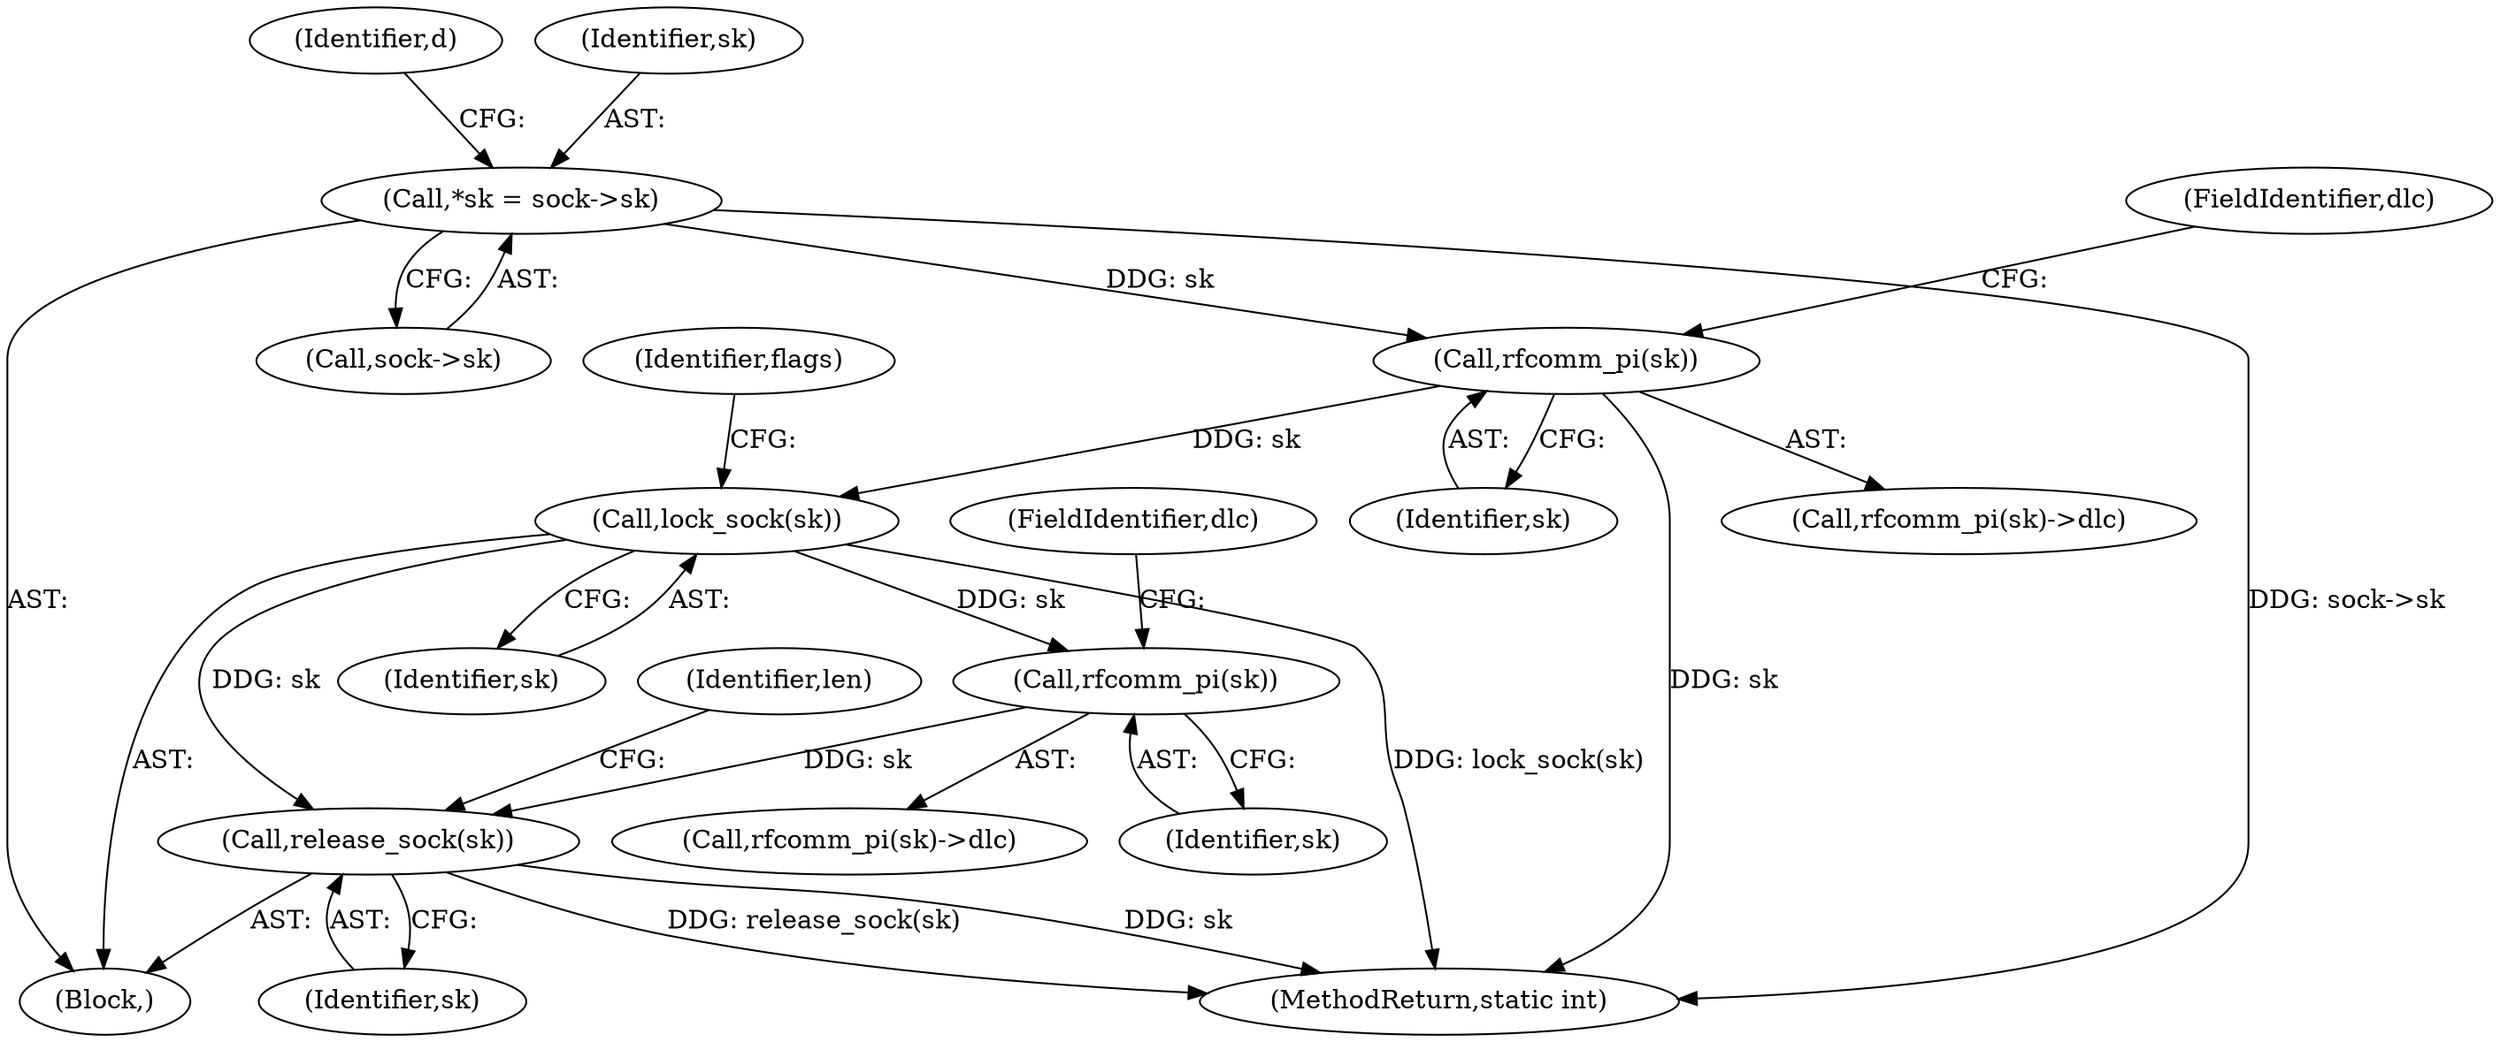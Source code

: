 digraph "0_linux_e11e0455c0d7d3d62276a0c55d9dfbc16779d691@pointer" {
"1000146" [label="(Call,lock_sock(sk))"];
"1000117" [label="(Call,rfcomm_pi(sk))"];
"1000108" [label="(Call,*sk = sock->sk)"];
"1000177" [label="(Call,rfcomm_pi(sk))"];
"1000180" [label="(Call,release_sock(sk))"];
"1000176" [label="(Call,rfcomm_pi(sk)->dlc)"];
"1000177" [label="(Call,rfcomm_pi(sk))"];
"1000180" [label="(Call,release_sock(sk))"];
"1000146" [label="(Call,lock_sock(sk))"];
"1000184" [label="(MethodReturn,static int)"];
"1000179" [label="(FieldIdentifier,dlc)"];
"1000117" [label="(Call,rfcomm_pi(sk))"];
"1000119" [label="(FieldIdentifier,dlc)"];
"1000152" [label="(Identifier,flags)"];
"1000181" [label="(Identifier,sk)"];
"1000183" [label="(Identifier,len)"];
"1000110" [label="(Call,sock->sk)"];
"1000147" [label="(Identifier,sk)"];
"1000108" [label="(Call,*sk = sock->sk)"];
"1000115" [label="(Identifier,d)"];
"1000109" [label="(Identifier,sk)"];
"1000116" [label="(Call,rfcomm_pi(sk)->dlc)"];
"1000106" [label="(Block,)"];
"1000118" [label="(Identifier,sk)"];
"1000178" [label="(Identifier,sk)"];
"1000146" -> "1000106"  [label="AST: "];
"1000146" -> "1000147"  [label="CFG: "];
"1000147" -> "1000146"  [label="AST: "];
"1000152" -> "1000146"  [label="CFG: "];
"1000146" -> "1000184"  [label="DDG: lock_sock(sk)"];
"1000117" -> "1000146"  [label="DDG: sk"];
"1000146" -> "1000177"  [label="DDG: sk"];
"1000146" -> "1000180"  [label="DDG: sk"];
"1000117" -> "1000116"  [label="AST: "];
"1000117" -> "1000118"  [label="CFG: "];
"1000118" -> "1000117"  [label="AST: "];
"1000119" -> "1000117"  [label="CFG: "];
"1000117" -> "1000184"  [label="DDG: sk"];
"1000108" -> "1000117"  [label="DDG: sk"];
"1000108" -> "1000106"  [label="AST: "];
"1000108" -> "1000110"  [label="CFG: "];
"1000109" -> "1000108"  [label="AST: "];
"1000110" -> "1000108"  [label="AST: "];
"1000115" -> "1000108"  [label="CFG: "];
"1000108" -> "1000184"  [label="DDG: sock->sk"];
"1000177" -> "1000176"  [label="AST: "];
"1000177" -> "1000178"  [label="CFG: "];
"1000178" -> "1000177"  [label="AST: "];
"1000179" -> "1000177"  [label="CFG: "];
"1000177" -> "1000180"  [label="DDG: sk"];
"1000180" -> "1000106"  [label="AST: "];
"1000180" -> "1000181"  [label="CFG: "];
"1000181" -> "1000180"  [label="AST: "];
"1000183" -> "1000180"  [label="CFG: "];
"1000180" -> "1000184"  [label="DDG: sk"];
"1000180" -> "1000184"  [label="DDG: release_sock(sk)"];
}
